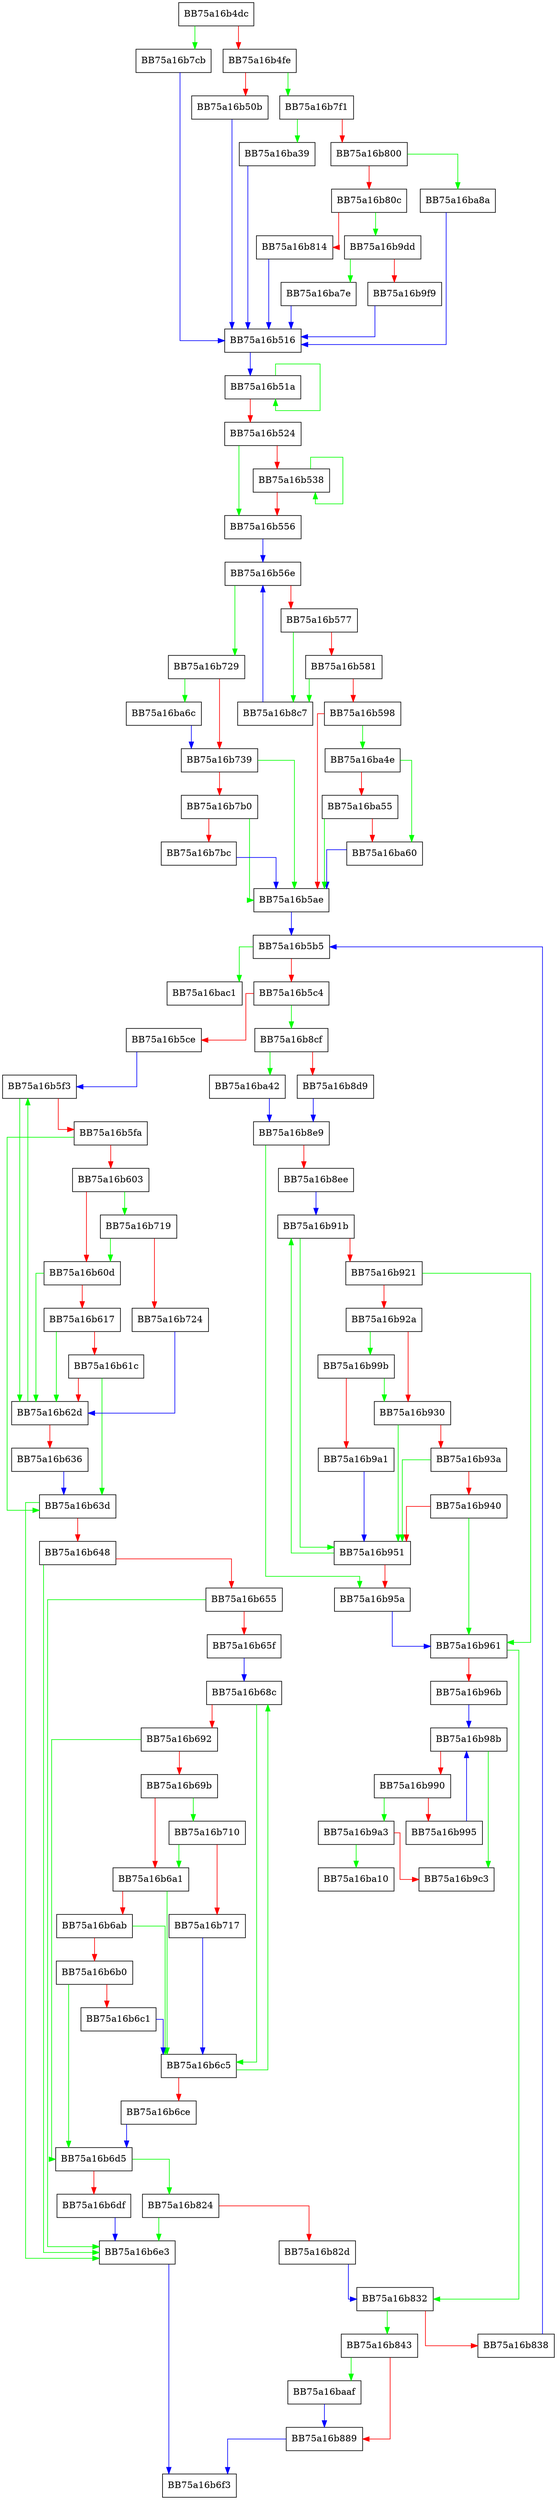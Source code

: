 digraph lua_getfield {
  node [shape="box"];
  graph [splines=ortho];
  BB75a16b4dc -> BB75a16b7cb [color="green"];
  BB75a16b4dc -> BB75a16b4fe [color="red"];
  BB75a16b4fe -> BB75a16b7f1 [color="green"];
  BB75a16b4fe -> BB75a16b50b [color="red"];
  BB75a16b50b -> BB75a16b516 [color="blue"];
  BB75a16b516 -> BB75a16b51a [color="blue"];
  BB75a16b51a -> BB75a16b51a [color="green"];
  BB75a16b51a -> BB75a16b524 [color="red"];
  BB75a16b524 -> BB75a16b556 [color="green"];
  BB75a16b524 -> BB75a16b538 [color="red"];
  BB75a16b538 -> BB75a16b538 [color="green"];
  BB75a16b538 -> BB75a16b556 [color="red"];
  BB75a16b556 -> BB75a16b56e [color="blue"];
  BB75a16b56e -> BB75a16b729 [color="green"];
  BB75a16b56e -> BB75a16b577 [color="red"];
  BB75a16b577 -> BB75a16b8c7 [color="green"];
  BB75a16b577 -> BB75a16b581 [color="red"];
  BB75a16b581 -> BB75a16b8c7 [color="green"];
  BB75a16b581 -> BB75a16b598 [color="red"];
  BB75a16b598 -> BB75a16ba4e [color="green"];
  BB75a16b598 -> BB75a16b5ae [color="red"];
  BB75a16b5ae -> BB75a16b5b5 [color="blue"];
  BB75a16b5b5 -> BB75a16bac1 [color="green"];
  BB75a16b5b5 -> BB75a16b5c4 [color="red"];
  BB75a16b5c4 -> BB75a16b8cf [color="green"];
  BB75a16b5c4 -> BB75a16b5ce [color="red"];
  BB75a16b5ce -> BB75a16b5f3 [color="blue"];
  BB75a16b5f3 -> BB75a16b62d [color="green"];
  BB75a16b5f3 -> BB75a16b5fa [color="red"];
  BB75a16b5fa -> BB75a16b63d [color="green"];
  BB75a16b5fa -> BB75a16b603 [color="red"];
  BB75a16b603 -> BB75a16b719 [color="green"];
  BB75a16b603 -> BB75a16b60d [color="red"];
  BB75a16b60d -> BB75a16b62d [color="green"];
  BB75a16b60d -> BB75a16b617 [color="red"];
  BB75a16b617 -> BB75a16b62d [color="green"];
  BB75a16b617 -> BB75a16b61c [color="red"];
  BB75a16b61c -> BB75a16b63d [color="green"];
  BB75a16b61c -> BB75a16b62d [color="red"];
  BB75a16b62d -> BB75a16b5f3 [color="green"];
  BB75a16b62d -> BB75a16b636 [color="red"];
  BB75a16b636 -> BB75a16b63d [color="blue"];
  BB75a16b63d -> BB75a16b6e3 [color="green"];
  BB75a16b63d -> BB75a16b648 [color="red"];
  BB75a16b648 -> BB75a16b6e3 [color="green"];
  BB75a16b648 -> BB75a16b655 [color="red"];
  BB75a16b655 -> BB75a16b6e3 [color="green"];
  BB75a16b655 -> BB75a16b65f [color="red"];
  BB75a16b65f -> BB75a16b68c [color="blue"];
  BB75a16b68c -> BB75a16b6c5 [color="green"];
  BB75a16b68c -> BB75a16b692 [color="red"];
  BB75a16b692 -> BB75a16b6d5 [color="green"];
  BB75a16b692 -> BB75a16b69b [color="red"];
  BB75a16b69b -> BB75a16b710 [color="green"];
  BB75a16b69b -> BB75a16b6a1 [color="red"];
  BB75a16b6a1 -> BB75a16b6c5 [color="green"];
  BB75a16b6a1 -> BB75a16b6ab [color="red"];
  BB75a16b6ab -> BB75a16b6c5 [color="green"];
  BB75a16b6ab -> BB75a16b6b0 [color="red"];
  BB75a16b6b0 -> BB75a16b6d5 [color="green"];
  BB75a16b6b0 -> BB75a16b6c1 [color="red"];
  BB75a16b6c1 -> BB75a16b6c5 [color="blue"];
  BB75a16b6c5 -> BB75a16b68c [color="green"];
  BB75a16b6c5 -> BB75a16b6ce [color="red"];
  BB75a16b6ce -> BB75a16b6d5 [color="blue"];
  BB75a16b6d5 -> BB75a16b824 [color="green"];
  BB75a16b6d5 -> BB75a16b6df [color="red"];
  BB75a16b6df -> BB75a16b6e3 [color="blue"];
  BB75a16b6e3 -> BB75a16b6f3 [color="blue"];
  BB75a16b710 -> BB75a16b6a1 [color="green"];
  BB75a16b710 -> BB75a16b717 [color="red"];
  BB75a16b717 -> BB75a16b6c5 [color="blue"];
  BB75a16b719 -> BB75a16b60d [color="green"];
  BB75a16b719 -> BB75a16b724 [color="red"];
  BB75a16b724 -> BB75a16b62d [color="blue"];
  BB75a16b729 -> BB75a16ba6c [color="green"];
  BB75a16b729 -> BB75a16b739 [color="red"];
  BB75a16b739 -> BB75a16b5ae [color="green"];
  BB75a16b739 -> BB75a16b7b0 [color="red"];
  BB75a16b7b0 -> BB75a16b5ae [color="green"];
  BB75a16b7b0 -> BB75a16b7bc [color="red"];
  BB75a16b7bc -> BB75a16b5ae [color="blue"];
  BB75a16b7cb -> BB75a16b516 [color="blue"];
  BB75a16b7f1 -> BB75a16ba39 [color="green"];
  BB75a16b7f1 -> BB75a16b800 [color="red"];
  BB75a16b800 -> BB75a16ba8a [color="green"];
  BB75a16b800 -> BB75a16b80c [color="red"];
  BB75a16b80c -> BB75a16b9dd [color="green"];
  BB75a16b80c -> BB75a16b814 [color="red"];
  BB75a16b814 -> BB75a16b516 [color="blue"];
  BB75a16b824 -> BB75a16b6e3 [color="green"];
  BB75a16b824 -> BB75a16b82d [color="red"];
  BB75a16b82d -> BB75a16b832 [color="blue"];
  BB75a16b832 -> BB75a16b843 [color="green"];
  BB75a16b832 -> BB75a16b838 [color="red"];
  BB75a16b838 -> BB75a16b5b5 [color="blue"];
  BB75a16b843 -> BB75a16baaf [color="green"];
  BB75a16b843 -> BB75a16b889 [color="red"];
  BB75a16b889 -> BB75a16b6f3 [color="blue"];
  BB75a16b8c7 -> BB75a16b56e [color="blue"];
  BB75a16b8cf -> BB75a16ba42 [color="green"];
  BB75a16b8cf -> BB75a16b8d9 [color="red"];
  BB75a16b8d9 -> BB75a16b8e9 [color="blue"];
  BB75a16b8e9 -> BB75a16b95a [color="green"];
  BB75a16b8e9 -> BB75a16b8ee [color="red"];
  BB75a16b8ee -> BB75a16b91b [color="blue"];
  BB75a16b91b -> BB75a16b951 [color="green"];
  BB75a16b91b -> BB75a16b921 [color="red"];
  BB75a16b921 -> BB75a16b961 [color="green"];
  BB75a16b921 -> BB75a16b92a [color="red"];
  BB75a16b92a -> BB75a16b99b [color="green"];
  BB75a16b92a -> BB75a16b930 [color="red"];
  BB75a16b930 -> BB75a16b951 [color="green"];
  BB75a16b930 -> BB75a16b93a [color="red"];
  BB75a16b93a -> BB75a16b951 [color="green"];
  BB75a16b93a -> BB75a16b940 [color="red"];
  BB75a16b940 -> BB75a16b961 [color="green"];
  BB75a16b940 -> BB75a16b951 [color="red"];
  BB75a16b951 -> BB75a16b91b [color="green"];
  BB75a16b951 -> BB75a16b95a [color="red"];
  BB75a16b95a -> BB75a16b961 [color="blue"];
  BB75a16b961 -> BB75a16b832 [color="green"];
  BB75a16b961 -> BB75a16b96b [color="red"];
  BB75a16b96b -> BB75a16b98b [color="blue"];
  BB75a16b98b -> BB75a16b9c3 [color="green"];
  BB75a16b98b -> BB75a16b990 [color="red"];
  BB75a16b990 -> BB75a16b9a3 [color="green"];
  BB75a16b990 -> BB75a16b995 [color="red"];
  BB75a16b995 -> BB75a16b98b [color="blue"];
  BB75a16b99b -> BB75a16b930 [color="green"];
  BB75a16b99b -> BB75a16b9a1 [color="red"];
  BB75a16b9a1 -> BB75a16b951 [color="blue"];
  BB75a16b9a3 -> BB75a16ba10 [color="green"];
  BB75a16b9a3 -> BB75a16b9c3 [color="red"];
  BB75a16b9dd -> BB75a16ba7e [color="green"];
  BB75a16b9dd -> BB75a16b9f9 [color="red"];
  BB75a16b9f9 -> BB75a16b516 [color="blue"];
  BB75a16ba39 -> BB75a16b516 [color="blue"];
  BB75a16ba42 -> BB75a16b8e9 [color="blue"];
  BB75a16ba4e -> BB75a16ba60 [color="green"];
  BB75a16ba4e -> BB75a16ba55 [color="red"];
  BB75a16ba55 -> BB75a16b5ae [color="green"];
  BB75a16ba55 -> BB75a16ba60 [color="red"];
  BB75a16ba60 -> BB75a16b5ae [color="blue"];
  BB75a16ba6c -> BB75a16b739 [color="blue"];
  BB75a16ba7e -> BB75a16b516 [color="blue"];
  BB75a16ba8a -> BB75a16b516 [color="blue"];
  BB75a16baaf -> BB75a16b889 [color="blue"];
}